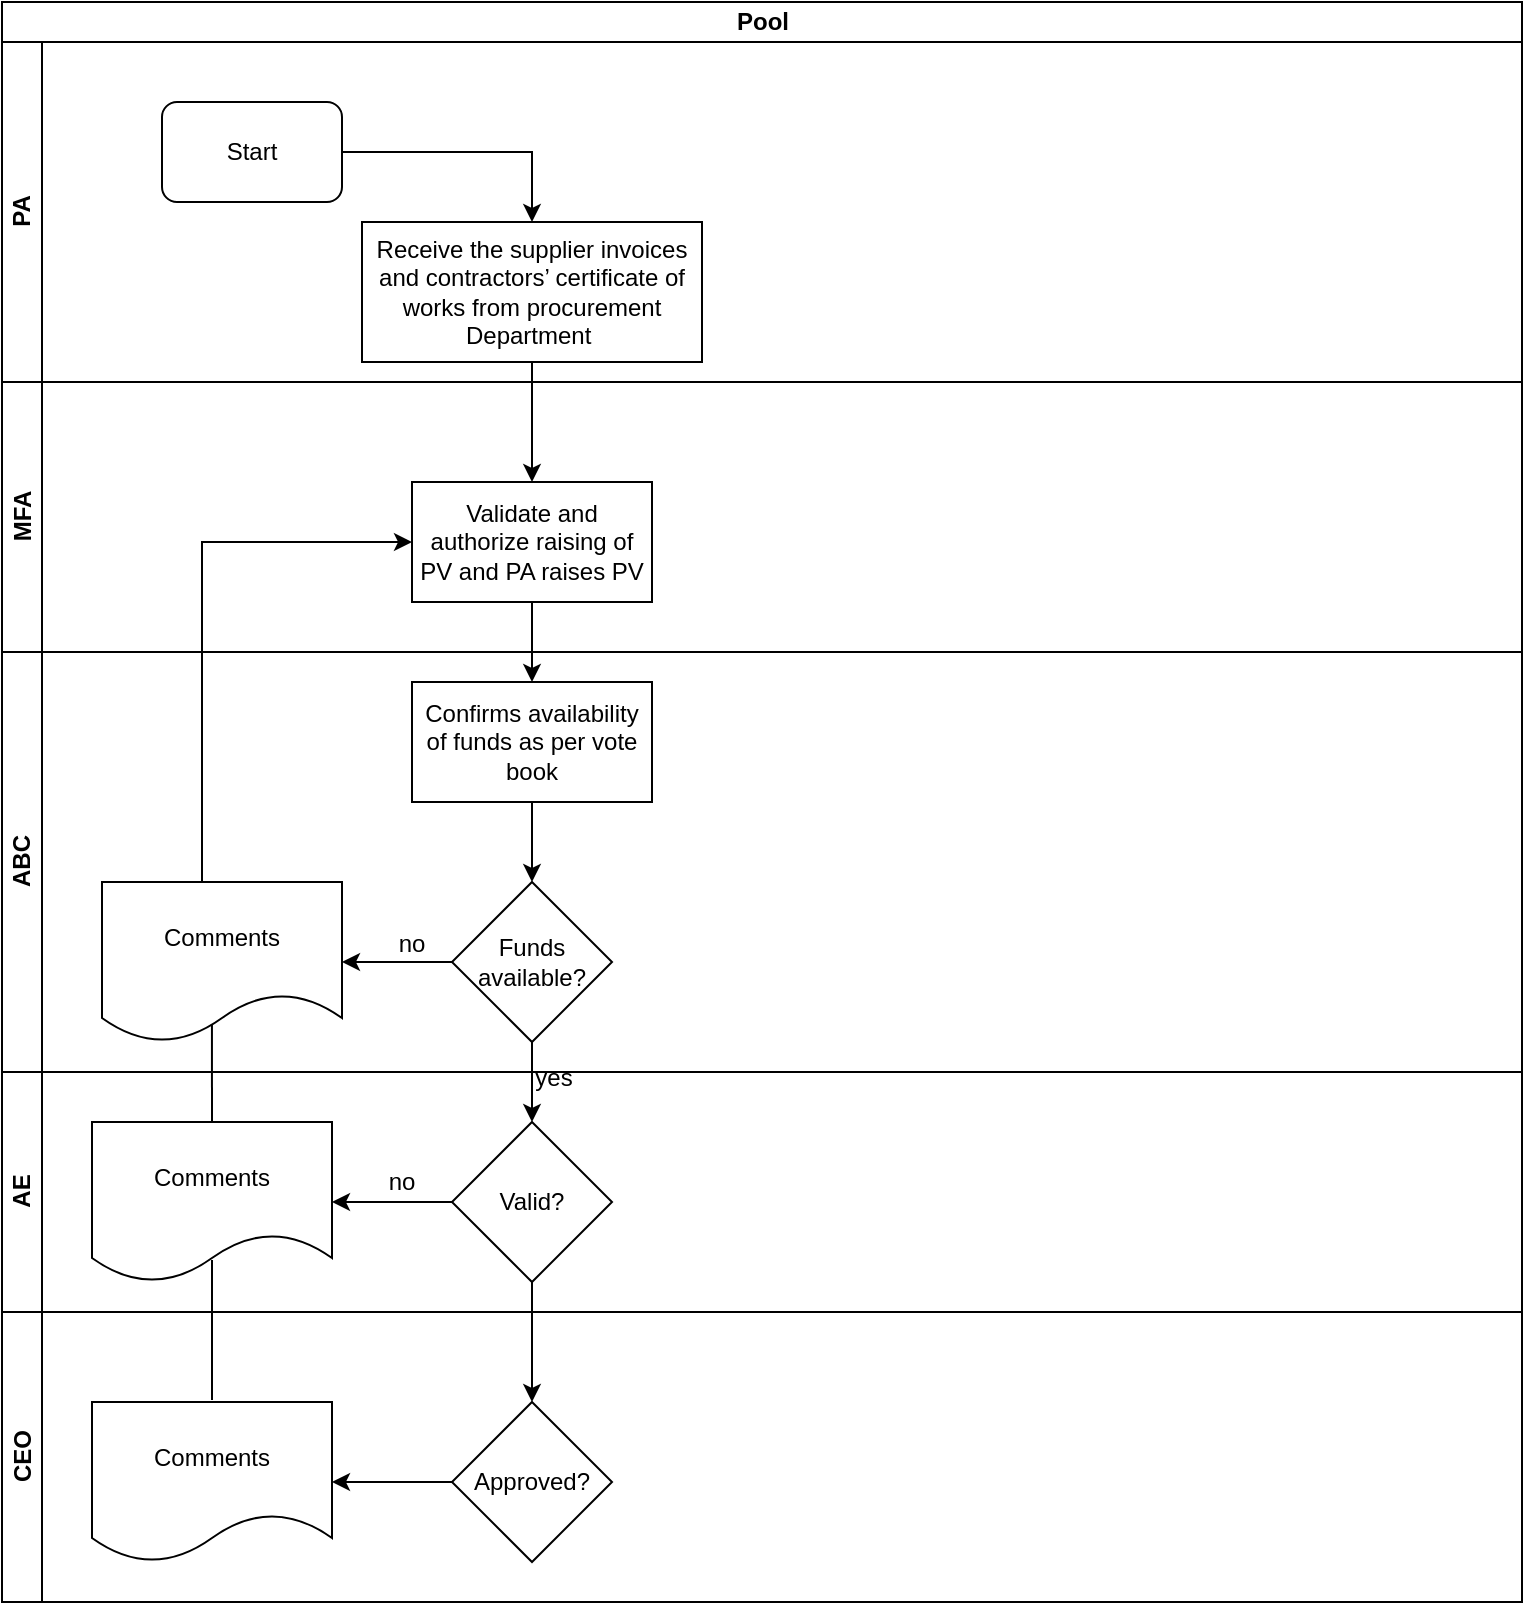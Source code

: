 <mxfile version="14.1.8" type="github">
  <diagram id="epQgM-5Ew00w2qwXV35x" name="Page-1">
    <mxGraphModel dx="1038" dy="547" grid="1" gridSize="10" guides="1" tooltips="1" connect="1" arrows="1" fold="1" page="1" pageScale="1" pageWidth="1169" pageHeight="827" math="0" shadow="0">
      <root>
        <mxCell id="0" />
        <mxCell id="1" parent="0" />
        <mxCell id="sYfRfdXsPD8_a0_L-cOq-1" value="Pool" style="swimlane;html=1;childLayout=stackLayout;resizeParent=1;resizeParentMax=0;horizontal=1;startSize=20;horizontalStack=0;" vertex="1" parent="1">
          <mxGeometry x="10" y="10" width="760" height="800" as="geometry" />
        </mxCell>
        <mxCell id="sYfRfdXsPD8_a0_L-cOq-2" value="PA" style="swimlane;html=1;startSize=20;horizontal=0;" vertex="1" parent="sYfRfdXsPD8_a0_L-cOq-1">
          <mxGeometry y="20" width="760" height="170" as="geometry" />
        </mxCell>
        <mxCell id="sYfRfdXsPD8_a0_L-cOq-7" value="Start" style="rounded=1;whiteSpace=wrap;html=1;" vertex="1" parent="sYfRfdXsPD8_a0_L-cOq-2">
          <mxGeometry x="80" y="30" width="90" height="50" as="geometry" />
        </mxCell>
        <mxCell id="sYfRfdXsPD8_a0_L-cOq-10" value="Receive the supplier invoices and contractors’ certificate of works from procurement Department&amp;nbsp; " style="rounded=0;whiteSpace=wrap;html=1;" vertex="1" parent="sYfRfdXsPD8_a0_L-cOq-2">
          <mxGeometry x="180" y="90" width="170" height="70" as="geometry" />
        </mxCell>
        <mxCell id="sYfRfdXsPD8_a0_L-cOq-9" value="" style="edgeStyle=orthogonalEdgeStyle;rounded=0;orthogonalLoop=1;jettySize=auto;html=1;" edge="1" parent="sYfRfdXsPD8_a0_L-cOq-2" source="sYfRfdXsPD8_a0_L-cOq-7" target="sYfRfdXsPD8_a0_L-cOq-10">
          <mxGeometry relative="1" as="geometry">
            <mxPoint x="235" y="55" as="targetPoint" />
          </mxGeometry>
        </mxCell>
        <mxCell id="sYfRfdXsPD8_a0_L-cOq-3" value="MFA" style="swimlane;html=1;startSize=20;horizontal=0;" vertex="1" parent="sYfRfdXsPD8_a0_L-cOq-1">
          <mxGeometry y="190" width="760" height="135" as="geometry" />
        </mxCell>
        <mxCell id="sYfRfdXsPD8_a0_L-cOq-11" value="Validate and authorize raising of PV and PA raises PV" style="whiteSpace=wrap;html=1;rounded=0;" vertex="1" parent="sYfRfdXsPD8_a0_L-cOq-3">
          <mxGeometry x="205" y="50" width="120" height="60" as="geometry" />
        </mxCell>
        <mxCell id="sYfRfdXsPD8_a0_L-cOq-4" value="ABC" style="swimlane;html=1;startSize=20;horizontal=0;" vertex="1" parent="sYfRfdXsPD8_a0_L-cOq-1">
          <mxGeometry y="325" width="760" height="210" as="geometry" />
        </mxCell>
        <mxCell id="sYfRfdXsPD8_a0_L-cOq-13" value="Confirms availability of funds as per vote book" style="whiteSpace=wrap;html=1;rounded=0;" vertex="1" parent="sYfRfdXsPD8_a0_L-cOq-4">
          <mxGeometry x="205" y="15" width="120" height="60" as="geometry" />
        </mxCell>
        <mxCell id="sYfRfdXsPD8_a0_L-cOq-15" value="Funds available?" style="rhombus;whiteSpace=wrap;html=1;rounded=0;" vertex="1" parent="sYfRfdXsPD8_a0_L-cOq-4">
          <mxGeometry x="225" y="115" width="80" height="80" as="geometry" />
        </mxCell>
        <mxCell id="sYfRfdXsPD8_a0_L-cOq-16" value="" style="edgeStyle=orthogonalEdgeStyle;rounded=0;orthogonalLoop=1;jettySize=auto;html=1;" edge="1" parent="sYfRfdXsPD8_a0_L-cOq-4" source="sYfRfdXsPD8_a0_L-cOq-13" target="sYfRfdXsPD8_a0_L-cOq-15">
          <mxGeometry relative="1" as="geometry" />
        </mxCell>
        <mxCell id="sYfRfdXsPD8_a0_L-cOq-24" value="Comments" style="shape=document;whiteSpace=wrap;html=1;boundedLbl=1;rounded=0;" vertex="1" parent="sYfRfdXsPD8_a0_L-cOq-4">
          <mxGeometry x="50" y="115" width="120" height="80" as="geometry" />
        </mxCell>
        <mxCell id="sYfRfdXsPD8_a0_L-cOq-26" value="" style="edgeStyle=orthogonalEdgeStyle;rounded=0;orthogonalLoop=1;jettySize=auto;html=1;entryX=1;entryY=0.5;entryDx=0;entryDy=0;" edge="1" parent="sYfRfdXsPD8_a0_L-cOq-4" source="sYfRfdXsPD8_a0_L-cOq-15" target="sYfRfdXsPD8_a0_L-cOq-24">
          <mxGeometry relative="1" as="geometry">
            <mxPoint x="165" y="155" as="targetPoint" />
          </mxGeometry>
        </mxCell>
        <mxCell id="sYfRfdXsPD8_a0_L-cOq-33" value="no" style="text;html=1;strokeColor=none;fillColor=none;align=center;verticalAlign=middle;whiteSpace=wrap;rounded=0;" vertex="1" parent="sYfRfdXsPD8_a0_L-cOq-4">
          <mxGeometry x="185" y="136" width="40" height="20" as="geometry" />
        </mxCell>
        <mxCell id="sYfRfdXsPD8_a0_L-cOq-5" value="AE" style="swimlane;html=1;startSize=20;horizontal=0;" vertex="1" parent="sYfRfdXsPD8_a0_L-cOq-1">
          <mxGeometry y="535" width="760" height="120" as="geometry" />
        </mxCell>
        <mxCell id="sYfRfdXsPD8_a0_L-cOq-19" value="yes" style="text;html=1;strokeColor=none;fillColor=none;align=center;verticalAlign=middle;whiteSpace=wrap;rounded=0;" vertex="1" parent="sYfRfdXsPD8_a0_L-cOq-5">
          <mxGeometry x="256" y="-7" width="40" height="20" as="geometry" />
        </mxCell>
        <mxCell id="sYfRfdXsPD8_a0_L-cOq-21" value="Valid?" style="rhombus;whiteSpace=wrap;html=1;rounded=0;" vertex="1" parent="sYfRfdXsPD8_a0_L-cOq-5">
          <mxGeometry x="225" y="25" width="80" height="80" as="geometry" />
        </mxCell>
        <mxCell id="sYfRfdXsPD8_a0_L-cOq-6" value="CEO" style="swimlane;html=1;startSize=20;horizontal=0;" vertex="1" parent="sYfRfdXsPD8_a0_L-cOq-1">
          <mxGeometry y="655" width="760" height="145" as="geometry" />
        </mxCell>
        <mxCell id="sYfRfdXsPD8_a0_L-cOq-34" value="Approved?" style="rhombus;whiteSpace=wrap;html=1;rounded=0;" vertex="1" parent="sYfRfdXsPD8_a0_L-cOq-6">
          <mxGeometry x="225" y="45" width="80" height="80" as="geometry" />
        </mxCell>
        <mxCell id="sYfRfdXsPD8_a0_L-cOq-12" value="" style="edgeStyle=orthogonalEdgeStyle;rounded=0;orthogonalLoop=1;jettySize=auto;html=1;" edge="1" parent="sYfRfdXsPD8_a0_L-cOq-1" source="sYfRfdXsPD8_a0_L-cOq-10" target="sYfRfdXsPD8_a0_L-cOq-11">
          <mxGeometry relative="1" as="geometry" />
        </mxCell>
        <mxCell id="sYfRfdXsPD8_a0_L-cOq-14" value="" style="edgeStyle=orthogonalEdgeStyle;rounded=0;orthogonalLoop=1;jettySize=auto;html=1;" edge="1" parent="sYfRfdXsPD8_a0_L-cOq-1" source="sYfRfdXsPD8_a0_L-cOq-11" target="sYfRfdXsPD8_a0_L-cOq-13">
          <mxGeometry relative="1" as="geometry" />
        </mxCell>
        <mxCell id="sYfRfdXsPD8_a0_L-cOq-18" value="" style="edgeStyle=orthogonalEdgeStyle;rounded=0;orthogonalLoop=1;jettySize=auto;html=1;entryX=0.5;entryY=0;entryDx=0;entryDy=0;" edge="1" parent="sYfRfdXsPD8_a0_L-cOq-1" source="sYfRfdXsPD8_a0_L-cOq-15" target="sYfRfdXsPD8_a0_L-cOq-21">
          <mxGeometry relative="1" as="geometry">
            <mxPoint x="265" y="560" as="targetPoint" />
          </mxGeometry>
        </mxCell>
        <mxCell id="sYfRfdXsPD8_a0_L-cOq-30" value="" style="edgeStyle=orthogonalEdgeStyle;rounded=0;orthogonalLoop=1;jettySize=auto;html=1;entryX=0;entryY=0.5;entryDx=0;entryDy=0;" edge="1" parent="sYfRfdXsPD8_a0_L-cOq-1" source="sYfRfdXsPD8_a0_L-cOq-24" target="sYfRfdXsPD8_a0_L-cOq-11">
          <mxGeometry relative="1" as="geometry">
            <mxPoint x="110" y="350" as="targetPoint" />
            <Array as="points">
              <mxPoint x="100" y="270" />
            </Array>
          </mxGeometry>
        </mxCell>
        <mxCell id="sYfRfdXsPD8_a0_L-cOq-35" value="" style="edgeStyle=orthogonalEdgeStyle;rounded=0;orthogonalLoop=1;jettySize=auto;html=1;" edge="1" parent="sYfRfdXsPD8_a0_L-cOq-1" source="sYfRfdXsPD8_a0_L-cOq-21" target="sYfRfdXsPD8_a0_L-cOq-34">
          <mxGeometry relative="1" as="geometry" />
        </mxCell>
        <mxCell id="sYfRfdXsPD8_a0_L-cOq-22" value="Comments" style="shape=document;whiteSpace=wrap;html=1;boundedLbl=1;rounded=0;" vertex="1" parent="1">
          <mxGeometry x="55" y="570" width="120" height="80" as="geometry" />
        </mxCell>
        <mxCell id="sYfRfdXsPD8_a0_L-cOq-23" value="" style="edgeStyle=orthogonalEdgeStyle;rounded=0;orthogonalLoop=1;jettySize=auto;html=1;" edge="1" parent="1" source="sYfRfdXsPD8_a0_L-cOq-21" target="sYfRfdXsPD8_a0_L-cOq-22">
          <mxGeometry relative="1" as="geometry" />
        </mxCell>
        <mxCell id="sYfRfdXsPD8_a0_L-cOq-27" value="" style="endArrow=none;html=1;exitX=0.5;exitY=0;exitDx=0;exitDy=0;entryX=0.458;entryY=0.888;entryDx=0;entryDy=0;entryPerimeter=0;" edge="1" parent="1" source="sYfRfdXsPD8_a0_L-cOq-22" target="sYfRfdXsPD8_a0_L-cOq-24">
          <mxGeometry width="50" height="50" relative="1" as="geometry">
            <mxPoint x="340" y="570" as="sourcePoint" />
            <mxPoint x="390" y="520" as="targetPoint" />
          </mxGeometry>
        </mxCell>
        <mxCell id="sYfRfdXsPD8_a0_L-cOq-31" value="no" style="text;html=1;strokeColor=none;fillColor=none;align=center;verticalAlign=middle;whiteSpace=wrap;rounded=0;" vertex="1" parent="1">
          <mxGeometry x="190" y="590" width="40" height="20" as="geometry" />
        </mxCell>
        <mxCell id="sYfRfdXsPD8_a0_L-cOq-36" value="Comments" style="shape=document;whiteSpace=wrap;html=1;boundedLbl=1;rounded=0;" vertex="1" parent="1">
          <mxGeometry x="55" y="710" width="120" height="80" as="geometry" />
        </mxCell>
        <mxCell id="sYfRfdXsPD8_a0_L-cOq-37" value="" style="edgeStyle=orthogonalEdgeStyle;rounded=0;orthogonalLoop=1;jettySize=auto;html=1;" edge="1" parent="1" source="sYfRfdXsPD8_a0_L-cOq-34" target="sYfRfdXsPD8_a0_L-cOq-36">
          <mxGeometry relative="1" as="geometry" />
        </mxCell>
        <mxCell id="sYfRfdXsPD8_a0_L-cOq-39" value="" style="endArrow=none;html=1;exitX=0.5;exitY=0;exitDx=0;exitDy=0;" edge="1" parent="1">
          <mxGeometry width="50" height="50" relative="1" as="geometry">
            <mxPoint x="115" y="709" as="sourcePoint" />
            <mxPoint x="115" y="639" as="targetPoint" />
          </mxGeometry>
        </mxCell>
      </root>
    </mxGraphModel>
  </diagram>
</mxfile>
